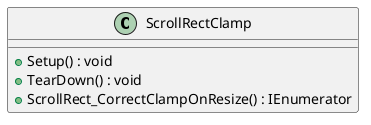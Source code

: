@startuml
class ScrollRectClamp {
    + Setup() : void
    + TearDown() : void
    + ScrollRect_CorrectClampOnResize() : IEnumerator
}
@enduml
